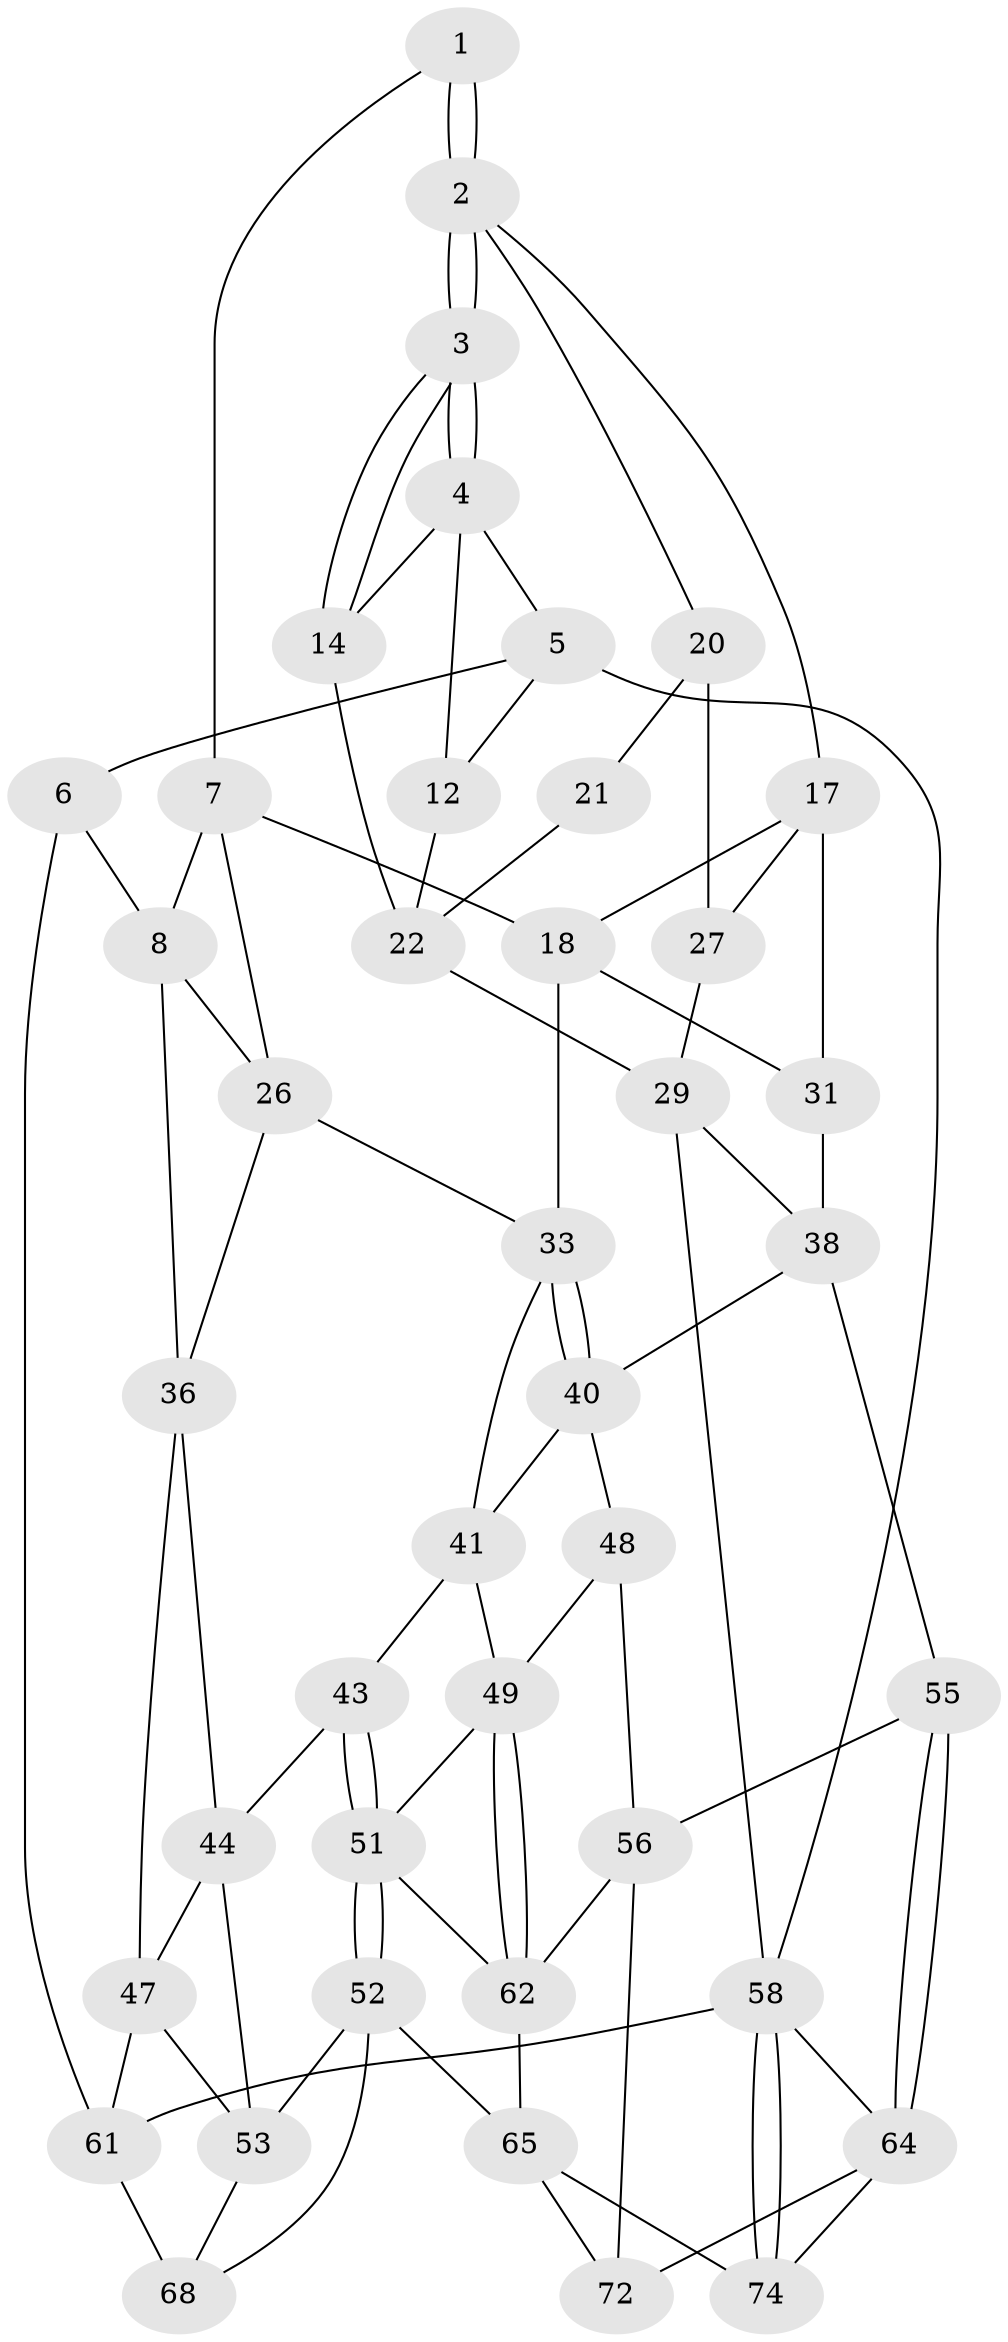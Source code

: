 // original degree distribution, {3: 0.04054054054054054, 6: 0.25675675675675674, 4: 0.25675675675675674, 5: 0.44594594594594594}
// Generated by graph-tools (version 1.1) at 2025/42/03/06/25 10:42:35]
// undirected, 42 vertices, 86 edges
graph export_dot {
graph [start="1"]
  node [color=gray90,style=filled];
  1 [pos="+0.3635128148231012+0"];
  2 [pos="+0.5988094539744867+0.19149516592841048",super="+16"];
  3 [pos="+0.6339238877044332+0.1773044931697514"];
  4 [pos="+0.9135452575495405+0",super="+13"];
  5 [pos="+1+0",super="+11"];
  6 [pos="+0.35341633062634237+0",super="+10"];
  7 [pos="+0.33277402265119344+0.03391917843666243",super="+19"];
  8 [pos="+0.0490233784310824+0.2440095646456493",super="+9"];
  12 [pos="+1+0.45693797684646426"];
  14 [pos="+0.8318658867674608+0.24003628441086325",super="+15"];
  17 [pos="+0.5926547894324907+0.22719096588993767",super="+28"];
  18 [pos="+0.49218449807753445+0.36913413681476914",super="+32"];
  20 [pos="+0.7555966504141243+0.30108274396620943",super="+25"];
  21 [pos="+0.7973610160130832+0.2723942889809602",super="+23"];
  22 [pos="+0.8494649060922691+0.3715927629376736",super="+24"];
  26 [pos="+0.24893805465568414+0.3756670892783482",super="+35"];
  27 [pos="+0.7216831428100716+0.4255617782055023"];
  29 [pos="+1+0.5650119538214092",super="+30"];
  31 [pos="+0.6806806664747296+0.4804312847133954"];
  33 [pos="+0.486744306917372+0.47072866164677846",super="+34"];
  36 [pos="+0.1983489289123507+0.46525902855905327",super="+37"];
  38 [pos="+0.7775947925722281+0.6374094375069557",super="+39"];
  40 [pos="+0.6916524505349577+0.6001713982474621",super="+45"];
  41 [pos="+0.4496520689476336+0.5518591981364084",super="+42"];
  43 [pos="+0.330245250724808+0.5955156478959952"];
  44 [pos="+0.2217681012557264+0.5153099146206783",super="+46"];
  47 [pos="+0+0.5291125190982828",super="+60"];
  48 [pos="+0.5798399232349367+0.6627773000651324"];
  49 [pos="+0.49735144001923687+0.7362617491463836",super="+50"];
  51 [pos="+0.31143397091085534+0.7355530688219293",super="+54"];
  52 [pos="+0.2584389555696348+0.7732193465361045",super="+66"];
  53 [pos="+0.17402177683261733+0.7501788816172981",super="+67"];
  55 [pos="+0.7684535636210358+0.711276457449562"];
  56 [pos="+0.6941064598367962+0.8470088610683617",super="+57"];
  58 [pos="+1+1",super="+59"];
  61 [pos="+0+1",super="+70"];
  62 [pos="+0.5357510015646181+0.9410686670713032",super="+63"];
  64 [pos="+0.881978690861448+0.87693298213002",super="+71"];
  65 [pos="+0.430198454289165+1",super="+73"];
  68 [pos="+0.3203321770094979+1",super="+69"];
  72 [pos="+0.7045389790150199+0.8548707219822749"];
  74 [pos="+0.8042851468879288+1"];
  1 -- 2;
  1 -- 2;
  1 -- 7;
  2 -- 3;
  2 -- 3;
  2 -- 17;
  2 -- 20;
  3 -- 4;
  3 -- 4;
  3 -- 14;
  3 -- 14;
  4 -- 5;
  4 -- 12;
  4 -- 14;
  5 -- 6 [weight=2];
  5 -- 12;
  5 -- 58;
  6 -- 8;
  6 -- 61;
  7 -- 8;
  7 -- 18;
  7 -- 26;
  8 -- 26;
  8 -- 36;
  12 -- 22;
  14 -- 22;
  17 -- 18;
  17 -- 27;
  17 -- 31;
  18 -- 33;
  18 -- 31;
  20 -- 21 [weight=2];
  20 -- 27;
  21 -- 22;
  22 -- 29;
  26 -- 36;
  26 -- 33;
  27 -- 29;
  29 -- 58;
  29 -- 38;
  31 -- 38;
  33 -- 40;
  33 -- 40;
  33 -- 41;
  36 -- 44;
  36 -- 47;
  38 -- 55;
  38 -- 40;
  40 -- 41;
  40 -- 48;
  41 -- 43;
  41 -- 49;
  43 -- 44;
  43 -- 51;
  43 -- 51;
  44 -- 53;
  44 -- 47;
  47 -- 61;
  47 -- 53;
  48 -- 49;
  48 -- 56;
  49 -- 62;
  49 -- 62;
  49 -- 51;
  51 -- 52;
  51 -- 52;
  51 -- 62;
  52 -- 53;
  52 -- 65;
  52 -- 68;
  53 -- 68;
  55 -- 56;
  55 -- 64;
  55 -- 64;
  56 -- 72;
  56 -- 62;
  58 -- 74;
  58 -- 74;
  58 -- 61;
  58 -- 64;
  61 -- 68 [weight=2];
  62 -- 65;
  64 -- 74;
  64 -- 72;
  65 -- 72;
  65 -- 74;
}
